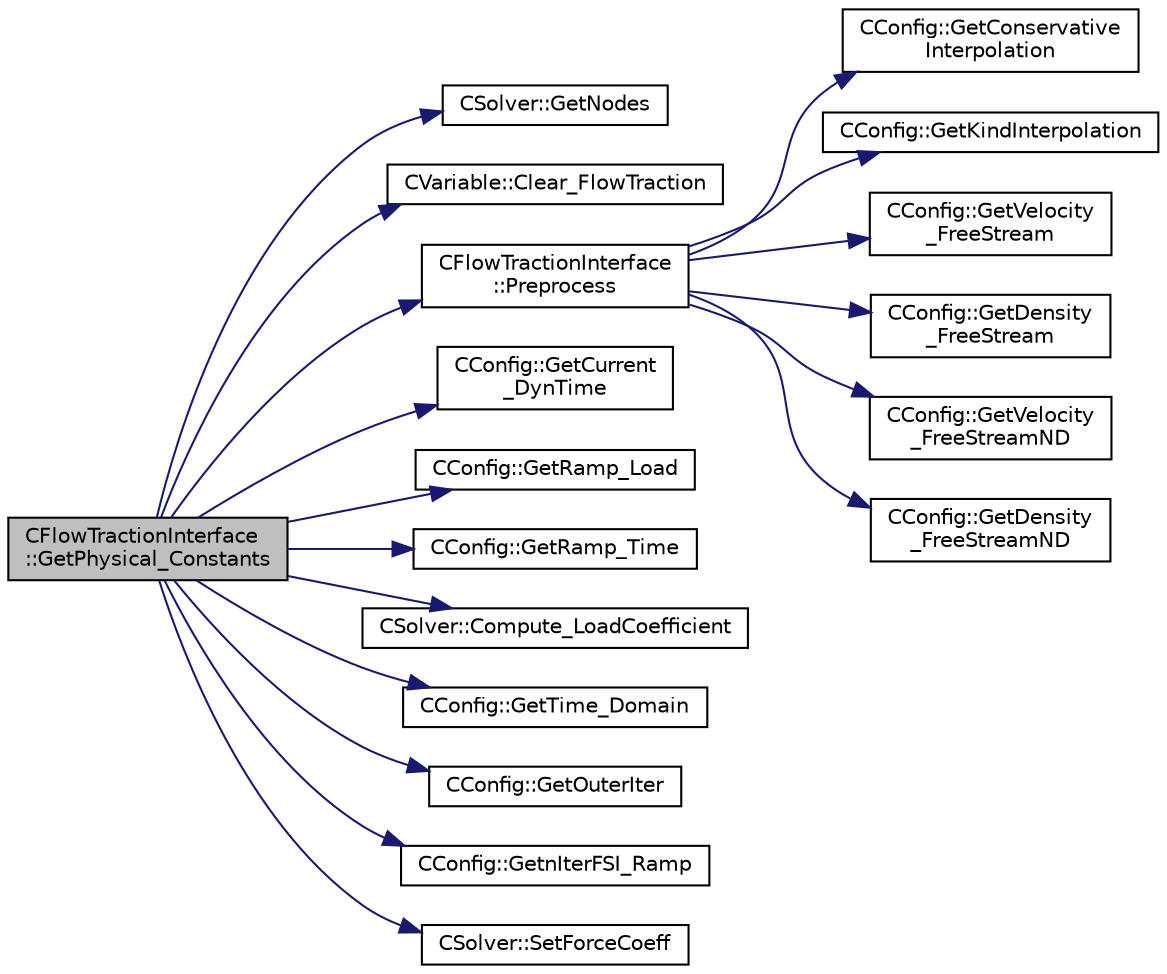 digraph "CFlowTractionInterface::GetPhysical_Constants"
{
  edge [fontname="Helvetica",fontsize="10",labelfontname="Helvetica",labelfontsize="10"];
  node [fontname="Helvetica",fontsize="10",shape=record];
  rankdir="LR";
  Node17 [label="CFlowTractionInterface\l::GetPhysical_Constants",height=0.2,width=0.4,color="black", fillcolor="grey75", style="filled", fontcolor="black"];
  Node17 -> Node18 [color="midnightblue",fontsize="10",style="solid",fontname="Helvetica"];
  Node18 [label="CSolver::GetNodes",height=0.2,width=0.4,color="black", fillcolor="white", style="filled",URL="$class_c_solver.html#af3198e52a2ea377bb765647b5e697197",tooltip="Allow outside access to the nodes of the solver, containing conservatives, primitives, etc. "];
  Node17 -> Node19 [color="midnightblue",fontsize="10",style="solid",fontname="Helvetica"];
  Node19 [label="CVariable::Clear_FlowTraction",height=0.2,width=0.4,color="black", fillcolor="white", style="filled",URL="$class_c_variable.html#a1e641f9cf3e167afc7ec3db3d24808ee",tooltip="A virtual member. "];
  Node17 -> Node20 [color="midnightblue",fontsize="10",style="solid",fontname="Helvetica"];
  Node20 [label="CFlowTractionInterface\l::Preprocess",height=0.2,width=0.4,color="black", fillcolor="white", style="filled",URL="$class_c_flow_traction_interface.html#af1b576a5e77dd789b1f8b6aa94589780",tooltip="Sets the dimensional factor for pressure and the consistent_interpolation flag. "];
  Node20 -> Node21 [color="midnightblue",fontsize="10",style="solid",fontname="Helvetica"];
  Node21 [label="CConfig::GetConservative\lInterpolation",height=0.2,width=0.4,color="black", fillcolor="white", style="filled",URL="$class_c_config.html#aac135ab4447a6308aa6c7e98e6142a25",tooltip="Get option of whether to use conservative interpolation between zones. "];
  Node20 -> Node22 [color="midnightblue",fontsize="10",style="solid",fontname="Helvetica"];
  Node22 [label="CConfig::GetKindInterpolation",height=0.2,width=0.4,color="black", fillcolor="white", style="filled",URL="$class_c_config.html#a9260ac2b5460a0b50988b8e47d4ab165",tooltip="Get the interpolation method used for matching between zones. "];
  Node20 -> Node23 [color="midnightblue",fontsize="10",style="solid",fontname="Helvetica"];
  Node23 [label="CConfig::GetVelocity\l_FreeStream",height=0.2,width=0.4,color="black", fillcolor="white", style="filled",URL="$class_c_config.html#af0723b9f35c1762a4c8edacb35f98984",tooltip="Get the vector of the dimensionalized freestream velocity. "];
  Node20 -> Node24 [color="midnightblue",fontsize="10",style="solid",fontname="Helvetica"];
  Node24 [label="CConfig::GetDensity\l_FreeStream",height=0.2,width=0.4,color="black", fillcolor="white", style="filled",URL="$class_c_config.html#ae9520958df27678474890ee79980ee24",tooltip="Get the value of the frestream temperature. "];
  Node20 -> Node25 [color="midnightblue",fontsize="10",style="solid",fontname="Helvetica"];
  Node25 [label="CConfig::GetVelocity\l_FreeStreamND",height=0.2,width=0.4,color="black", fillcolor="white", style="filled",URL="$class_c_config.html#a13840ca712bf87d32d18917d0c39cfae",tooltip="Get the vector of the non-dimensionalized freestream velocity. "];
  Node20 -> Node26 [color="midnightblue",fontsize="10",style="solid",fontname="Helvetica"];
  Node26 [label="CConfig::GetDensity\l_FreeStreamND",height=0.2,width=0.4,color="black", fillcolor="white", style="filled",URL="$class_c_config.html#acc0e8477d26aab6003845d62cb43b0fa",tooltip="Get the value of the non-dimensionalized freestream density. "];
  Node17 -> Node27 [color="midnightblue",fontsize="10",style="solid",fontname="Helvetica"];
  Node27 [label="CConfig::GetCurrent\l_DynTime",height=0.2,width=0.4,color="black", fillcolor="white", style="filled",URL="$class_c_config.html#a5584bf1acbe7bfce6e649e81a7c62470",tooltip="If we are prforming an unsteady simulation, there is only one value of the time step for the complete..."];
  Node17 -> Node28 [color="midnightblue",fontsize="10",style="solid",fontname="Helvetica"];
  Node28 [label="CConfig::GetRamp_Load",height=0.2,width=0.4,color="black", fillcolor="white", style="filled",URL="$class_c_config.html#a93b27c413c597aa5e8fff9a95e275351",tooltip="Check if the user wants to apply the load as a ramp. "];
  Node17 -> Node29 [color="midnightblue",fontsize="10",style="solid",fontname="Helvetica"];
  Node29 [label="CConfig::GetRamp_Time",height=0.2,width=0.4,color="black", fillcolor="white", style="filled",URL="$class_c_config.html#a25cbf98ac2a6de4cb53e1e4b5a37f34e",tooltip="Get the maximum time of the ramp. "];
  Node17 -> Node30 [color="midnightblue",fontsize="10",style="solid",fontname="Helvetica"];
  Node30 [label="CSolver::Compute_LoadCoefficient",height=0.2,width=0.4,color="black", fillcolor="white", style="filled",URL="$class_c_solver.html#a1c3b5050c1afb50567f58437d150db16",tooltip="A virtual member. "];
  Node17 -> Node31 [color="midnightblue",fontsize="10",style="solid",fontname="Helvetica"];
  Node31 [label="CConfig::GetTime_Domain",height=0.2,width=0.4,color="black", fillcolor="white", style="filled",URL="$class_c_config.html#a6a11350b3c8d7577318be43cda6f7292",tooltip="Check if the multizone problem is solved for time domain. "];
  Node17 -> Node32 [color="midnightblue",fontsize="10",style="solid",fontname="Helvetica"];
  Node32 [label="CConfig::GetOuterIter",height=0.2,width=0.4,color="black", fillcolor="white", style="filled",URL="$class_c_config.html#a6e3d471764f8d56e1662bc3f14f70a70",tooltip="Get the current FSI iteration number. "];
  Node17 -> Node33 [color="midnightblue",fontsize="10",style="solid",fontname="Helvetica"];
  Node33 [label="CConfig::GetnIterFSI_Ramp",height=0.2,width=0.4,color="black", fillcolor="white", style="filled",URL="$class_c_config.html#aab77e170a861ed4d10f178061e3ffd0f",tooltip="Get the number of subiterations while a ramp is applied. "];
  Node17 -> Node34 [color="midnightblue",fontsize="10",style="solid",fontname="Helvetica"];
  Node34 [label="CSolver::SetForceCoeff",height=0.2,width=0.4,color="black", fillcolor="white", style="filled",URL="$class_c_solver.html#afc13c5c294cd82f72f296681565ef936",tooltip="A virtual member. "];
}
